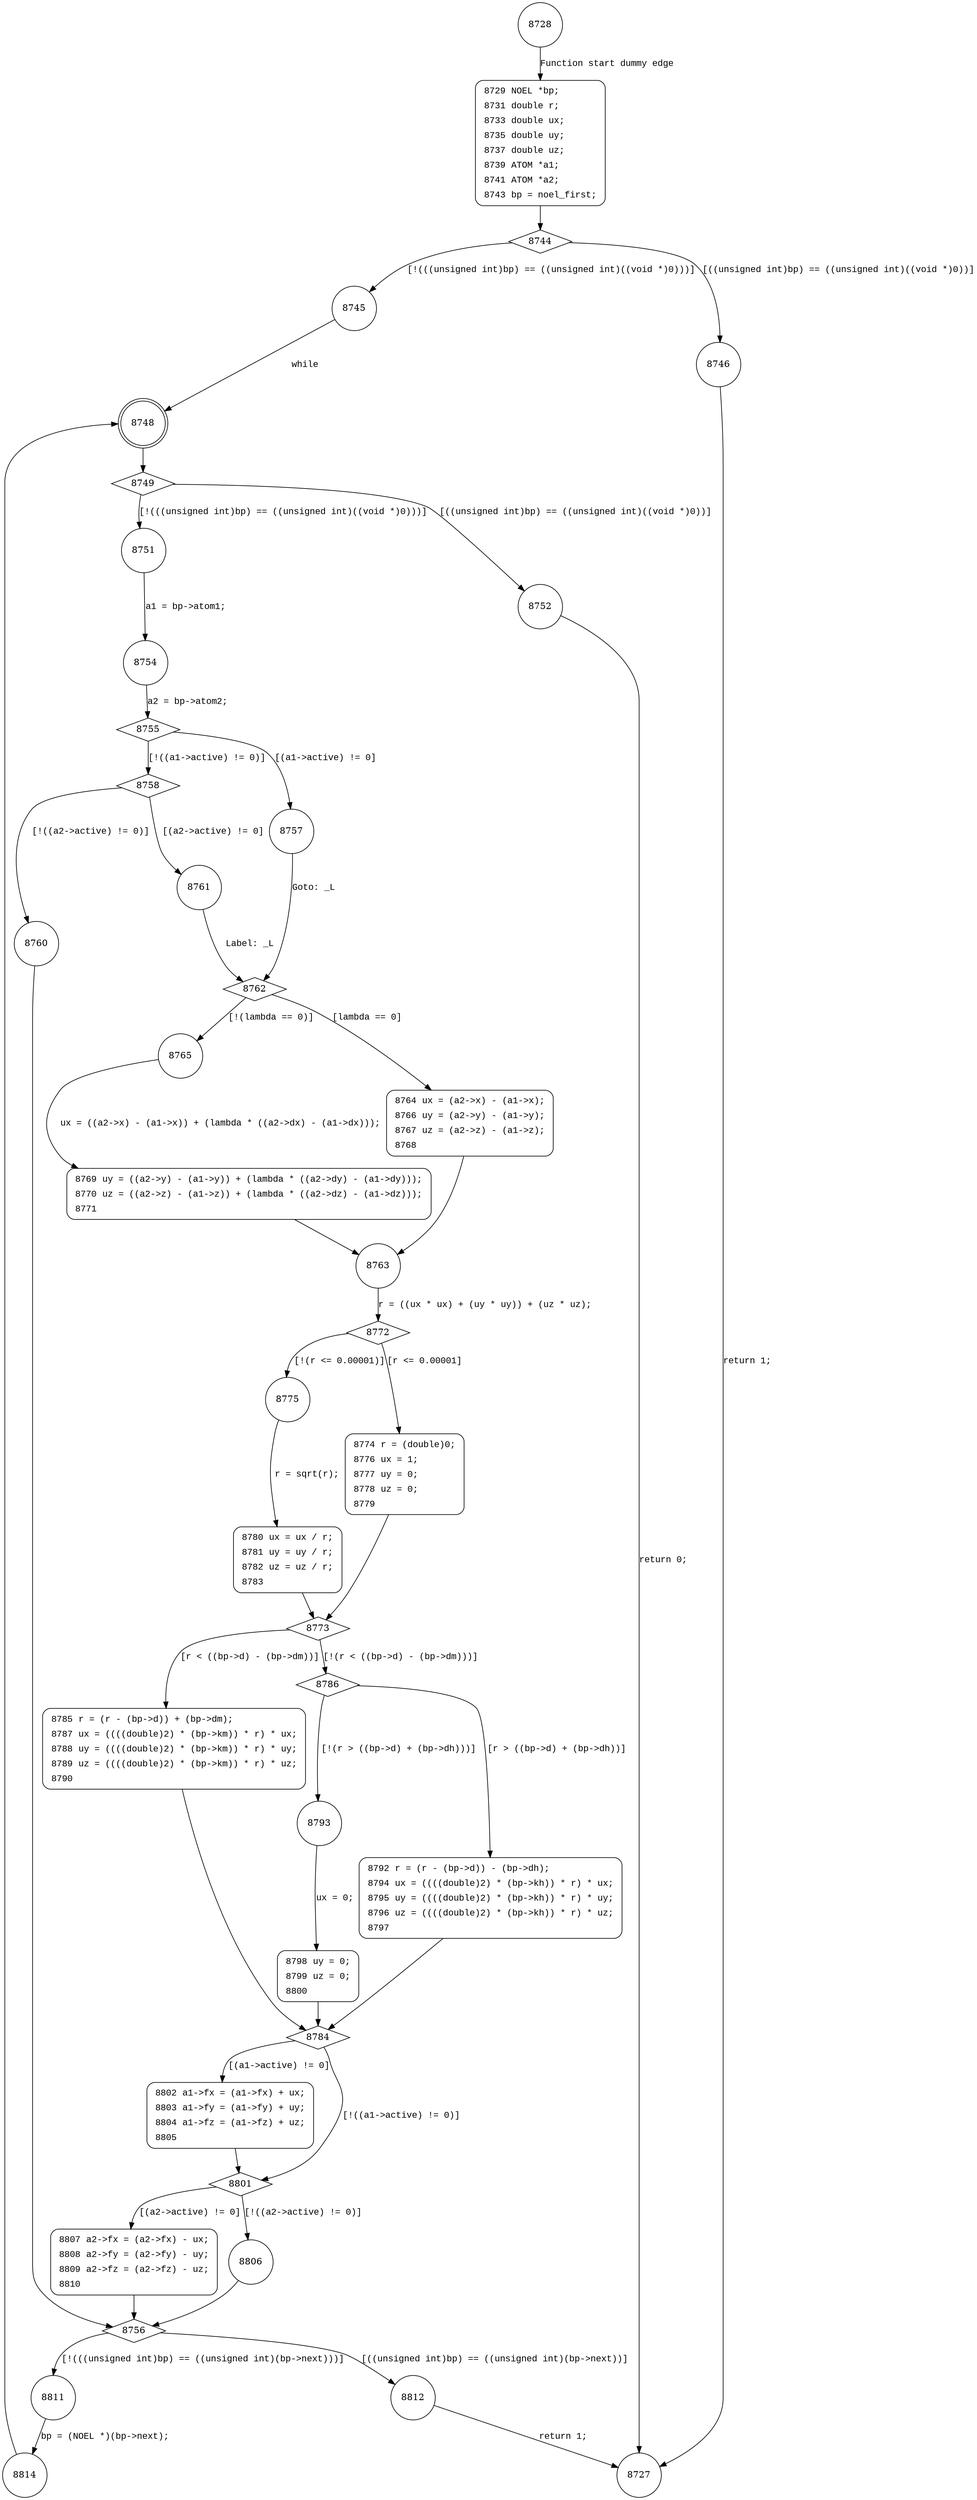 digraph f_noel {
8728 [shape="circle"]
8729 [shape="circle"]
8744 [shape="diamond"]
8745 [shape="circle"]
8746 [shape="circle"]
8748 [shape="doublecircle"]
8749 [shape="diamond"]
8751 [shape="circle"]
8752 [shape="circle"]
8754 [shape="circle"]
8755 [shape="diamond"]
8758 [shape="diamond"]
8757 [shape="circle"]
8762 [shape="diamond"]
8765 [shape="circle"]
8764 [shape="circle"]
8763 [shape="circle"]
8772 [shape="diamond"]
8775 [shape="circle"]
8774 [shape="circle"]
8773 [shape="diamond"]
8786 [shape="diamond"]
8785 [shape="circle"]
8784 [shape="diamond"]
8801 [shape="diamond"]
8802 [shape="circle"]
8806 [shape="circle"]
8807 [shape="circle"]
8756 [shape="diamond"]
8811 [shape="circle"]
8812 [shape="circle"]
8814 [shape="circle"]
8793 [shape="circle"]
8792 [shape="circle"]
8798 [shape="circle"]
8780 [shape="circle"]
8769 [shape="circle"]
8760 [shape="circle"]
8761 [shape="circle"]
8727 [shape="circle"]
8729 [style="filled,bold" penwidth="1" fillcolor="white" fontname="Courier New" shape="Mrecord" label=<<table border="0" cellborder="0" cellpadding="3" bgcolor="white"><tr><td align="right">8729</td><td align="left">NOEL *bp;</td></tr><tr><td align="right">8731</td><td align="left">double r;</td></tr><tr><td align="right">8733</td><td align="left">double ux;</td></tr><tr><td align="right">8735</td><td align="left">double uy;</td></tr><tr><td align="right">8737</td><td align="left">double uz;</td></tr><tr><td align="right">8739</td><td align="left">ATOM *a1;</td></tr><tr><td align="right">8741</td><td align="left">ATOM *a2;</td></tr><tr><td align="right">8743</td><td align="left">bp = noel_first;</td></tr></table>>]
8729 -> 8744[label=""]
8764 [style="filled,bold" penwidth="1" fillcolor="white" fontname="Courier New" shape="Mrecord" label=<<table border="0" cellborder="0" cellpadding="3" bgcolor="white"><tr><td align="right">8764</td><td align="left">ux = (a2-&gt;x) - (a1-&gt;x);</td></tr><tr><td align="right">8766</td><td align="left">uy = (a2-&gt;y) - (a1-&gt;y);</td></tr><tr><td align="right">8767</td><td align="left">uz = (a2-&gt;z) - (a1-&gt;z);</td></tr><tr><td align="right">8768</td><td align="left"></td></tr></table>>]
8764 -> 8763[label=""]
8774 [style="filled,bold" penwidth="1" fillcolor="white" fontname="Courier New" shape="Mrecord" label=<<table border="0" cellborder="0" cellpadding="3" bgcolor="white"><tr><td align="right">8774</td><td align="left">r = (double)0;</td></tr><tr><td align="right">8776</td><td align="left">ux = 1;</td></tr><tr><td align="right">8777</td><td align="left">uy = 0;</td></tr><tr><td align="right">8778</td><td align="left">uz = 0;</td></tr><tr><td align="right">8779</td><td align="left"></td></tr></table>>]
8774 -> 8773[label=""]
8785 [style="filled,bold" penwidth="1" fillcolor="white" fontname="Courier New" shape="Mrecord" label=<<table border="0" cellborder="0" cellpadding="3" bgcolor="white"><tr><td align="right">8785</td><td align="left">r = (r - (bp-&gt;d)) + (bp-&gt;dm);</td></tr><tr><td align="right">8787</td><td align="left">ux = ((((double)2) * (bp-&gt;km)) * r) * ux;</td></tr><tr><td align="right">8788</td><td align="left">uy = ((((double)2) * (bp-&gt;km)) * r) * uy;</td></tr><tr><td align="right">8789</td><td align="left">uz = ((((double)2) * (bp-&gt;km)) * r) * uz;</td></tr><tr><td align="right">8790</td><td align="left"></td></tr></table>>]
8785 -> 8784[label=""]
8802 [style="filled,bold" penwidth="1" fillcolor="white" fontname="Courier New" shape="Mrecord" label=<<table border="0" cellborder="0" cellpadding="3" bgcolor="white"><tr><td align="right">8802</td><td align="left">a1-&gt;fx = (a1-&gt;fx) + ux;</td></tr><tr><td align="right">8803</td><td align="left">a1-&gt;fy = (a1-&gt;fy) + uy;</td></tr><tr><td align="right">8804</td><td align="left">a1-&gt;fz = (a1-&gt;fz) + uz;</td></tr><tr><td align="right">8805</td><td align="left"></td></tr></table>>]
8802 -> 8801[label=""]
8807 [style="filled,bold" penwidth="1" fillcolor="white" fontname="Courier New" shape="Mrecord" label=<<table border="0" cellborder="0" cellpadding="3" bgcolor="white"><tr><td align="right">8807</td><td align="left">a2-&gt;fx = (a2-&gt;fx) - ux;</td></tr><tr><td align="right">8808</td><td align="left">a2-&gt;fy = (a2-&gt;fy) - uy;</td></tr><tr><td align="right">8809</td><td align="left">a2-&gt;fz = (a2-&gt;fz) - uz;</td></tr><tr><td align="right">8810</td><td align="left"></td></tr></table>>]
8807 -> 8756[label=""]
8792 [style="filled,bold" penwidth="1" fillcolor="white" fontname="Courier New" shape="Mrecord" label=<<table border="0" cellborder="0" cellpadding="3" bgcolor="white"><tr><td align="right">8792</td><td align="left">r = (r - (bp-&gt;d)) - (bp-&gt;dh);</td></tr><tr><td align="right">8794</td><td align="left">ux = ((((double)2) * (bp-&gt;kh)) * r) * ux;</td></tr><tr><td align="right">8795</td><td align="left">uy = ((((double)2) * (bp-&gt;kh)) * r) * uy;</td></tr><tr><td align="right">8796</td><td align="left">uz = ((((double)2) * (bp-&gt;kh)) * r) * uz;</td></tr><tr><td align="right">8797</td><td align="left"></td></tr></table>>]
8792 -> 8784[label=""]
8798 [style="filled,bold" penwidth="1" fillcolor="white" fontname="Courier New" shape="Mrecord" label=<<table border="0" cellborder="0" cellpadding="3" bgcolor="white"><tr><td align="right">8798</td><td align="left">uy = 0;</td></tr><tr><td align="right">8799</td><td align="left">uz = 0;</td></tr><tr><td align="right">8800</td><td align="left"></td></tr></table>>]
8798 -> 8784[label=""]
8780 [style="filled,bold" penwidth="1" fillcolor="white" fontname="Courier New" shape="Mrecord" label=<<table border="0" cellborder="0" cellpadding="3" bgcolor="white"><tr><td align="right">8780</td><td align="left">ux = ux / r;</td></tr><tr><td align="right">8781</td><td align="left">uy = uy / r;</td></tr><tr><td align="right">8782</td><td align="left">uz = uz / r;</td></tr><tr><td align="right">8783</td><td align="left"></td></tr></table>>]
8780 -> 8773[label=""]
8769 [style="filled,bold" penwidth="1" fillcolor="white" fontname="Courier New" shape="Mrecord" label=<<table border="0" cellborder="0" cellpadding="3" bgcolor="white"><tr><td align="right">8769</td><td align="left">uy = ((a2-&gt;y) - (a1-&gt;y)) + (lambda * ((a2-&gt;dy) - (a1-&gt;dy)));</td></tr><tr><td align="right">8770</td><td align="left">uz = ((a2-&gt;z) - (a1-&gt;z)) + (lambda * ((a2-&gt;dz) - (a1-&gt;dz)));</td></tr><tr><td align="right">8771</td><td align="left"></td></tr></table>>]
8769 -> 8763[label=""]
8728 -> 8729 [label="Function start dummy edge" fontname="Courier New"]
8744 -> 8745 [label="[!(((unsigned int)bp) == ((unsigned int)((void *)0)))]" fontname="Courier New"]
8744 -> 8746 [label="[((unsigned int)bp) == ((unsigned int)((void *)0))]" fontname="Courier New"]
8745 -> 8748 [label="while" fontname="Courier New"]
8748 -> 8749 [label="" fontname="Courier New"]
8749 -> 8751 [label="[!(((unsigned int)bp) == ((unsigned int)((void *)0)))]" fontname="Courier New"]
8749 -> 8752 [label="[((unsigned int)bp) == ((unsigned int)((void *)0))]" fontname="Courier New"]
8751 -> 8754 [label="a1 = bp->atom1;" fontname="Courier New"]
8755 -> 8758 [label="[!((a1->active) != 0)]" fontname="Courier New"]
8755 -> 8757 [label="[(a1->active) != 0]" fontname="Courier New"]
8762 -> 8765 [label="[!(lambda == 0)]" fontname="Courier New"]
8762 -> 8764 [label="[lambda == 0]" fontname="Courier New"]
8763 -> 8772 [label="r = ((ux * ux) + (uy * uy)) + (uz * uz);" fontname="Courier New"]
8772 -> 8775 [label="[!(r <= 0.00001)]" fontname="Courier New"]
8772 -> 8774 [label="[r <= 0.00001]" fontname="Courier New"]
8773 -> 8786 [label="[!(r < ((bp->d) - (bp->dm)))]" fontname="Courier New"]
8773 -> 8785 [label="[r < ((bp->d) - (bp->dm))]" fontname="Courier New"]
8784 -> 8801 [label="[!((a1->active) != 0)]" fontname="Courier New"]
8784 -> 8802 [label="[(a1->active) != 0]" fontname="Courier New"]
8801 -> 8806 [label="[!((a2->active) != 0)]" fontname="Courier New"]
8801 -> 8807 [label="[(a2->active) != 0]" fontname="Courier New"]
8756 -> 8811 [label="[!(((unsigned int)bp) == ((unsigned int)(bp->next)))]" fontname="Courier New"]
8756 -> 8812 [label="[((unsigned int)bp) == ((unsigned int)(bp->next))]" fontname="Courier New"]
8811 -> 8814 [label="bp = (NOEL *)(bp->next);" fontname="Courier New"]
8806 -> 8756 [label="" fontname="Courier New"]
8786 -> 8793 [label="[!(r > ((bp->d) + (bp->dh)))]" fontname="Courier New"]
8786 -> 8792 [label="[r > ((bp->d) + (bp->dh))]" fontname="Courier New"]
8793 -> 8798 [label="ux = 0;" fontname="Courier New"]
8775 -> 8780 [label="r = sqrt(r);" fontname="Courier New"]
8765 -> 8769 [label="ux = ((a2->x) - (a1->x)) + (lambda * ((a2->dx) - (a1->dx)));" fontname="Courier New"]
8758 -> 8760 [label="[!((a2->active) != 0)]" fontname="Courier New"]
8758 -> 8761 [label="[(a2->active) != 0]" fontname="Courier New"]
8760 -> 8756 [label="" fontname="Courier New"]
8746 -> 8727 [label="return 1;" fontname="Courier New"]
8752 -> 8727 [label="return 0;" fontname="Courier New"]
8754 -> 8755 [label="a2 = bp->atom2;" fontname="Courier New"]
8757 -> 8762 [label="Goto: _L" fontname="Courier New"]
8812 -> 8727 [label="return 1;" fontname="Courier New"]
8814 -> 8748 [label="" fontname="Courier New"]
8761 -> 8762 [label="Label: _L" fontname="Courier New"]
}